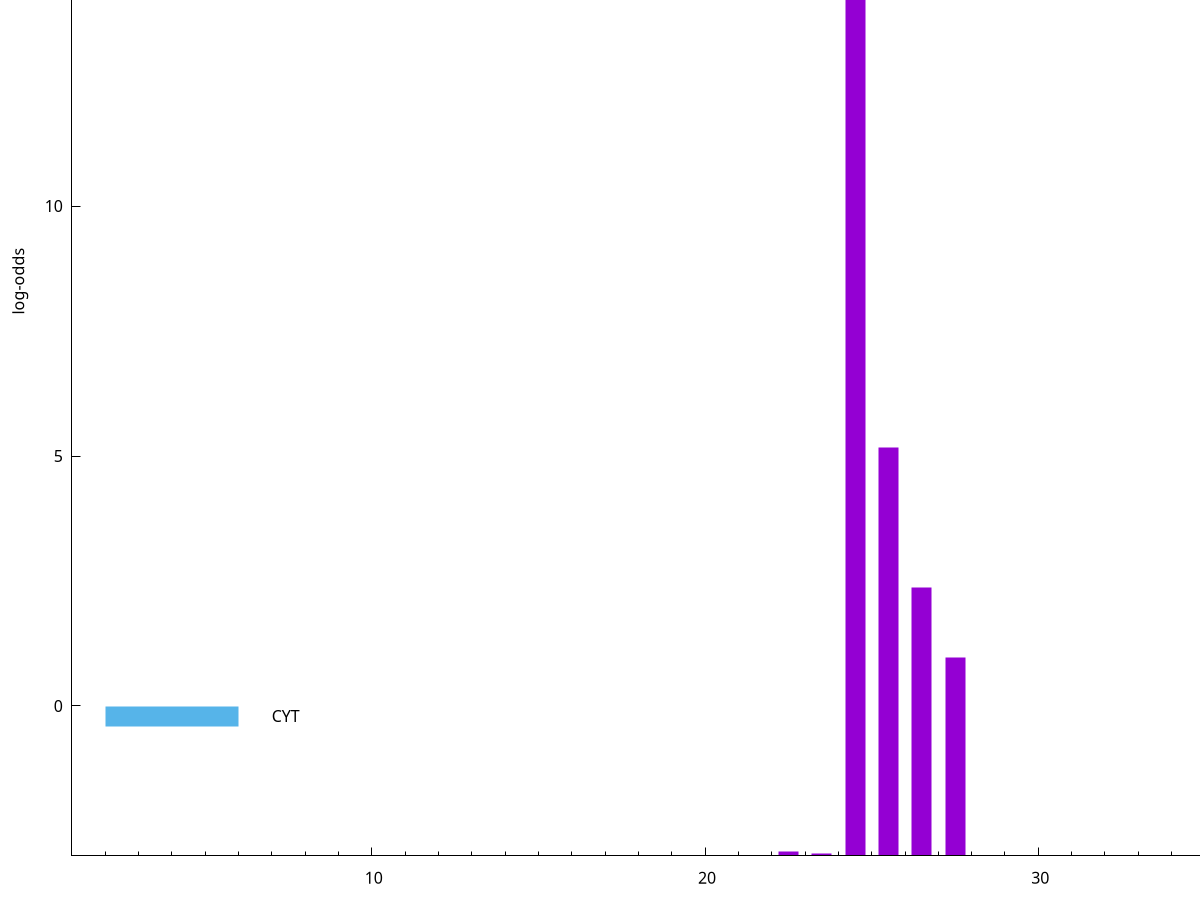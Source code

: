 set title "LipoP predictions for SRR4017841.gff"
set size 2., 1.4
set xrange [1:70] 
set mxtics 10
set yrange [-3:20]
set y2range [0:23]
set ylabel "log-odds"
set term postscript eps color solid "Helvetica" 30
set output "SRR4017841.gff2.eps"
set arrow from 2,15.8619 to 6,15.8619 nohead lt 1 lw 20
set label "SpI" at 7,15.8619
set arrow from 2,-0.200913 to 6,-0.200913 nohead lt 3 lw 20
set label "CYT" at 7,-0.200913
set arrow from 2,15.8619 to 6,15.8619 nohead lt 1 lw 20
set label "SpI" at 7,15.8619
# NOTE: The scores below are the log-odds scores with the threshold
# NOTE: subtracted (a hack to make gnuplot make the histogram all
# NOTE: look nice).
plot "-" axes x1y2 title "" with impulses lt 1 lw 20
24.500000 18.860900
25.500000 8.175490
26.500000 5.374820
27.500000 3.963739
22.500000 0.091710
23.500000 0.051850
e
exit
